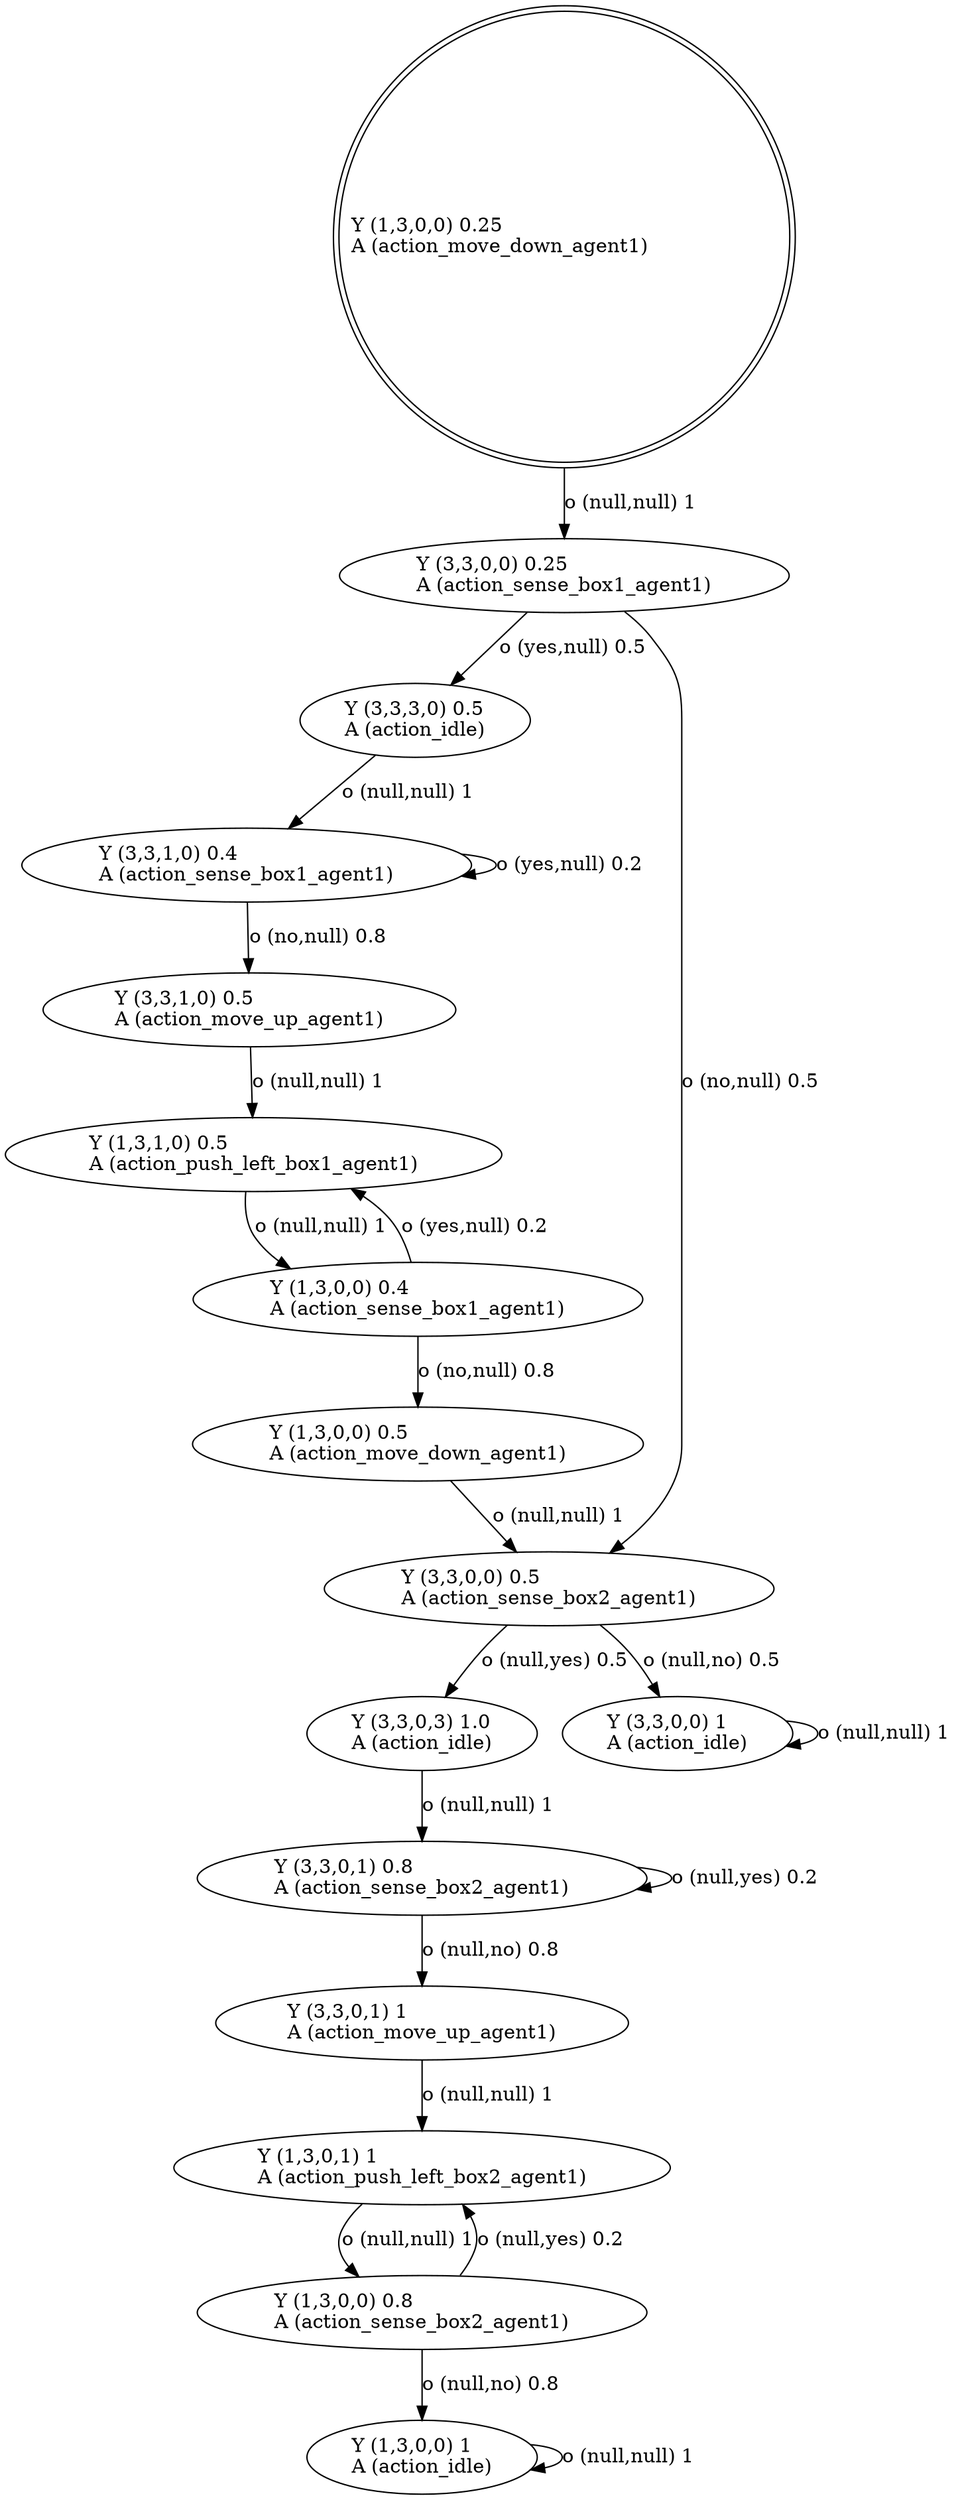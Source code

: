 digraph "G" {
root [label="Y (1,3,0,0) 0.25\lA (action_move_down_agent1)\l", labeljust="l", shape=doublecircle];
x0row4 [label="Y (3,3,0,0) 0.25\lA (action_sense_box1_agent1)\l"];
x0row11 [label="Y (3,3,3,0) 0.5\lA (action_idle)\l"];
x0row12 [label="Y (3,3,0,0) 0.5\lA (action_sense_box2_agent1)\l"];
x0row23 [label="Y (3,3,1,0) 0.4\lA (action_sense_box1_agent1)\l"];
x0row32 [label="Y (3,3,1,0) 0.5\lA (action_move_up_agent1)\l"];
x0row43 [label="Y (1,3,1,0) 0.5\lA (action_push_left_box1_agent1)\l"];
x0row51 [label="Y (1,3,0,0) 0.4\lA (action_sense_box1_agent1)\l"];
x0row56 [label="Y (1,3,0,0) 0.5\lA (action_move_down_agent1)\l"];
x0row67 [label="Y (3,3,0,3) 1.0\lA (action_idle)\l"];
x0row68 [label="Y (3,3,0,0) 1\lA (action_idle)\l"];
x0row75 [label="Y (3,3,0,1) 0.8\lA (action_sense_box2_agent1)\l"];
x0row81 [label="Y (3,3,0,1) 1\lA (action_move_up_agent1)\l"];
x0row86 [label="Y (1,3,0,1) 1\lA (action_push_left_box2_agent1)\l"];
x0row87 [label="Y (1,3,0,0) 0.8\lA (action_sense_box2_agent1)\l"];
x0row96 [label="Y (1,3,0,0) 1\lA (action_idle)\l"];
root -> x0row4  [key=0, label="o (null,null) 1\l"];
x0row4 -> x0row11  [key=0, label="o (yes,null) 0.5\l"];
x0row4 -> x0row12  [key=0, label="o (no,null) 0.5\l"];
x0row11 -> x0row23  [key=0, label="o (null,null) 1\l"];
x0row12 -> x0row67  [key=0, label="o (null,yes) 0.5\l"];
x0row12 -> x0row68  [key=0, label="o (null,no) 0.5\l"];
x0row23 -> x0row32  [key=0, label="o (no,null) 0.8\l"];
x0row23 -> x0row23  [key=0, label="o (yes,null) 0.2\l"];
x0row32 -> x0row43  [key=0, label="o (null,null) 1\l"];
x0row43 -> x0row51  [key=0, label="o (null,null) 1\l"];
x0row51 -> x0row43  [key=0, label="o (yes,null) 0.2\l"];
x0row51 -> x0row56  [key=0, label="o (no,null) 0.8\l"];
x0row56 -> x0row12  [key=0, label="o (null,null) 1\l"];
x0row67 -> x0row75  [key=0, label="o (null,null) 1\l"];
x0row68 -> x0row68  [key=0, label="o (null,null) 1\l"];
x0row75 -> x0row81  [key=0, label="o (null,no) 0.8\l"];
x0row75 -> x0row75  [key=0, label="o (null,yes) 0.2\l"];
x0row81 -> x0row86  [key=0, label="o (null,null) 1\l"];
x0row86 -> x0row87  [key=0, label="o (null,null) 1\l"];
x0row87 -> x0row86  [key=0, label="o (null,yes) 0.2\l"];
x0row87 -> x0row96  [key=0, label="o (null,no) 0.8\l"];
x0row96 -> x0row96  [key=0, label="o (null,null) 1\l"];
}
